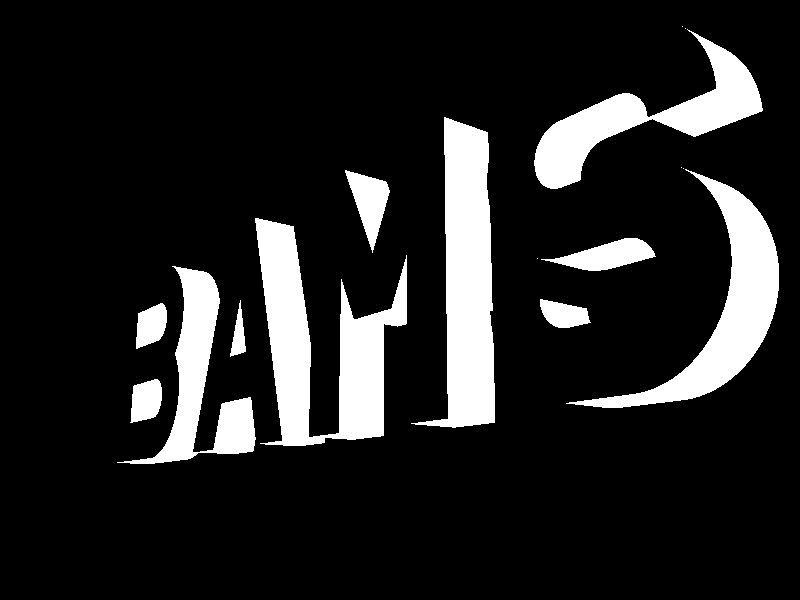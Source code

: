 #include "colors.inc"           // Standard colors library
#include "shapes.inc"           // Commonly used object shapes
#include "textures.inc"         // LOTS of neat textures.  Lots of NEW textures.
#include "stones.inc"
#include "chars.inc"

light_source {< 15, -4, -13> color White}

camera 
   {
   location  <15,   -4,   -10>
   direction <0.0,  0.0,  1.5>
   up        <0.0,  1.0,  0>
   right     <4/3,  0.0,  0>
   look_at   <2,    0,    0>
   }


#declare BAMS = union
   {
   object {char_B translate <0,  0, 0>} 
   object {char_A translate <5,  0, 0>} 
   object {char_M translate <10, 0, 0>} 
   object {char_S translate <15, 0, 0>} 
   translate <2.5, 0, 0>
   translate <-10, -2.5, 0>
   }


plane
   {z 0
   pigment {Black}
   }

object
   {
   BAMS
   pigment {White}
   translate <0, 0, -1>
   }

object
   {
   BAMS
   pigment {Black}
   scale <1, 1, .0001>
   translate <0, 0, -1.0001>
   }
